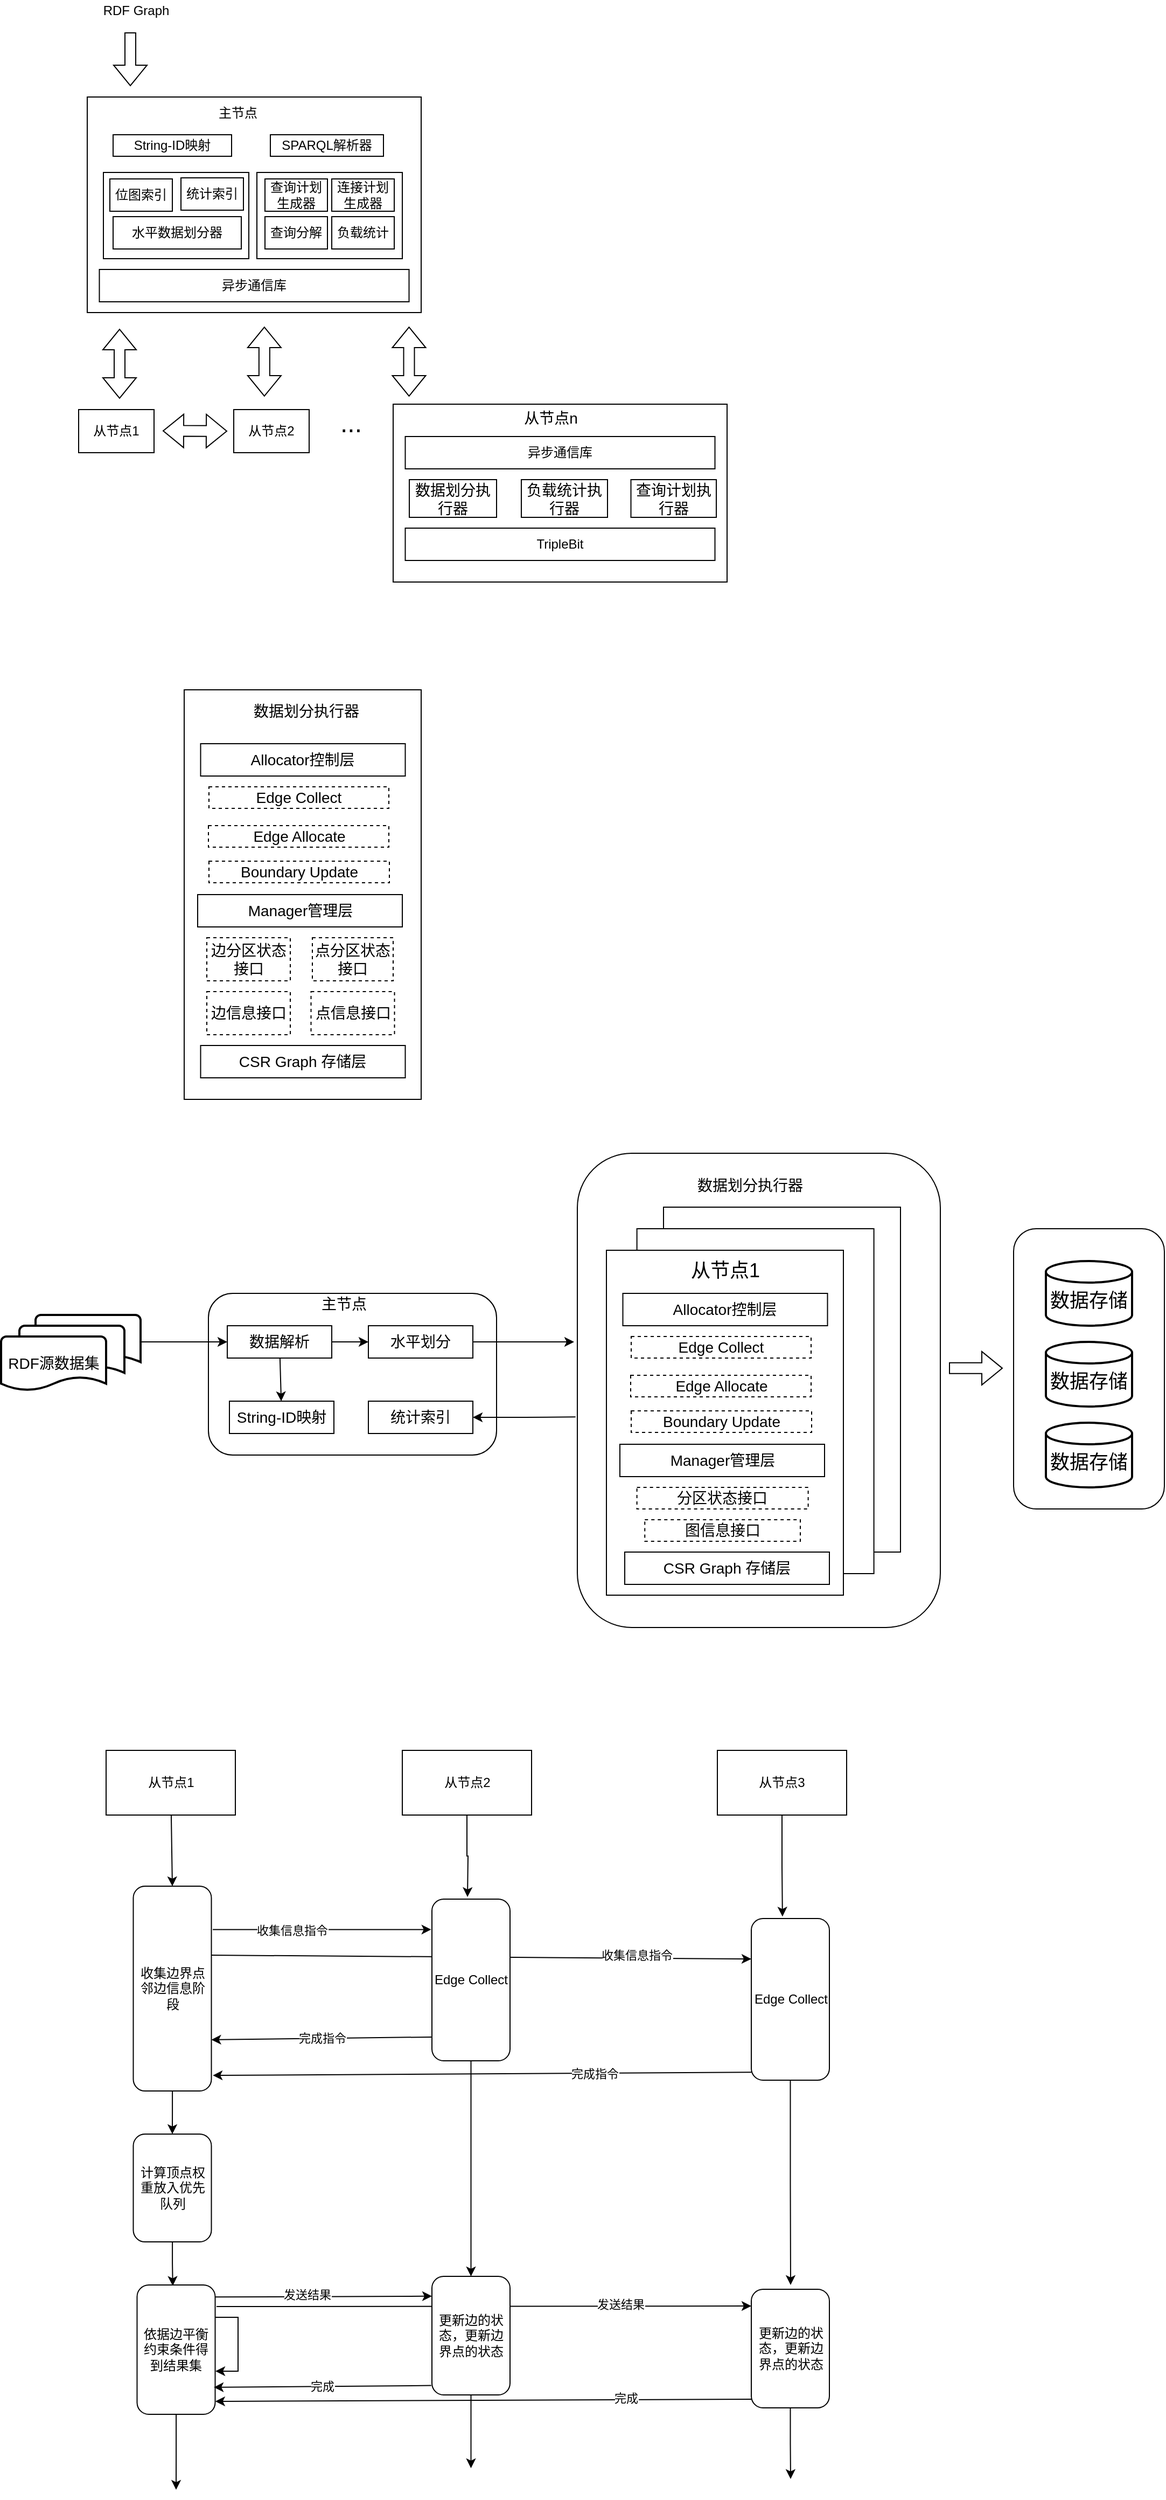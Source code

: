 <mxfile version="17.4.5" type="github">
  <diagram id="tCeM-rysjeOYAdtQbSf4" name="Page-1">
    <mxGraphModel dx="603" dy="594" grid="1" gridSize="10" guides="1" tooltips="1" connect="1" arrows="1" fold="1" page="1" pageScale="1" pageWidth="827" pageHeight="1169" math="0" shadow="0">
      <root>
        <mxCell id="0" />
        <mxCell id="1" parent="0" />
        <mxCell id="3XY9wuWItp8q55dgm4eR-25" value="" style="endArrow=classic;html=1;rounded=0;entryX=0;entryY=0.141;entryDx=0;entryDy=0;entryPerimeter=0;" edge="1" parent="1" target="3XY9wuWItp8q55dgm4eR-24">
          <mxGeometry width="50" height="50" relative="1" as="geometry">
            <mxPoint x="250" y="2320" as="sourcePoint" />
            <mxPoint x="460" y="2320.04" as="targetPoint" />
          </mxGeometry>
        </mxCell>
        <mxCell id="3XY9wuWItp8q55dgm4eR-26" value="发送结果" style="edgeLabel;html=1;align=center;verticalAlign=middle;resizable=0;points=[];" vertex="1" connectable="0" parent="3XY9wuWItp8q55dgm4eR-25">
          <mxGeometry x="-0.15" y="2" relative="1" as="geometry">
            <mxPoint x="164" as="offset" />
          </mxGeometry>
        </mxCell>
        <mxCell id="3XY9wuWItp8q55dgm4eR-11" style="edgeStyle=none;rounded=0;orthogonalLoop=1;jettySize=auto;html=1;entryX=0;entryY=0.25;entryDx=0;entryDy=0;exitX=0.991;exitY=0.337;exitDx=0;exitDy=0;exitPerimeter=0;" edge="1" parent="1" source="3XY9wuWItp8q55dgm4eR-4" target="3XY9wuWItp8q55dgm4eR-10">
          <mxGeometry relative="1" as="geometry">
            <mxPoint x="255.25" y="1982.5" as="sourcePoint" />
            <mxPoint x="456.013" y="1983.05" as="targetPoint" />
          </mxGeometry>
        </mxCell>
        <mxCell id="3XY9wuWItp8q55dgm4eR-14" value="收集信息指令" style="edgeLabel;html=1;align=center;verticalAlign=middle;resizable=0;points=[];" vertex="1" connectable="0" parent="3XY9wuWItp8q55dgm4eR-11">
          <mxGeometry x="-0.049" y="2" relative="1" as="geometry">
            <mxPoint x="157" as="offset" />
          </mxGeometry>
        </mxCell>
        <mxCell id="FKuTPAZX4LTHbyCP1aJI-135" value="" style="rounded=1;whiteSpace=wrap;html=1;fontSize=18;" parent="1" vertex="1">
          <mxGeometry x="585" y="1250" width="337" height="440" as="geometry" />
        </mxCell>
        <mxCell id="FKuTPAZX4LTHbyCP1aJI-133" value="" style="rounded=0;whiteSpace=wrap;html=1;fontSize=14;" parent="1" vertex="1">
          <mxGeometry x="665" y="1300" width="220" height="320" as="geometry" />
        </mxCell>
        <mxCell id="FKuTPAZX4LTHbyCP1aJI-132" value="" style="rounded=0;whiteSpace=wrap;html=1;fontSize=14;" parent="1" vertex="1">
          <mxGeometry x="640.31" y="1320" width="220" height="320" as="geometry" />
        </mxCell>
        <mxCell id="FKuTPAZX4LTHbyCP1aJI-143" value="" style="rounded=1;whiteSpace=wrap;html=1;fontSize=18;" parent="1" vertex="1">
          <mxGeometry x="990" y="1320" width="140" height="260" as="geometry" />
        </mxCell>
        <mxCell id="FKuTPAZX4LTHbyCP1aJI-2" value="" style="rounded=0;whiteSpace=wrap;html=1;" parent="1" vertex="1">
          <mxGeometry x="130" y="270" width="310" height="200" as="geometry" />
        </mxCell>
        <mxCell id="FKuTPAZX4LTHbyCP1aJI-3" value="RDF Graph" style="text;html=1;align=center;verticalAlign=middle;resizable=0;points=[];autosize=1;strokeColor=none;fillColor=none;" parent="1" vertex="1">
          <mxGeometry x="120" y="180" width="110" height="20" as="geometry" />
        </mxCell>
        <mxCell id="FKuTPAZX4LTHbyCP1aJI-4" value="" style="shape=flexArrow;endArrow=classic;html=1;rounded=0;" parent="1" edge="1">
          <mxGeometry width="50" height="50" relative="1" as="geometry">
            <mxPoint x="170" y="210" as="sourcePoint" />
            <mxPoint x="170" y="260" as="targetPoint" />
          </mxGeometry>
        </mxCell>
        <mxCell id="FKuTPAZX4LTHbyCP1aJI-5" value="主节点" style="text;html=1;strokeColor=none;fillColor=none;align=center;verticalAlign=middle;whiteSpace=wrap;rounded=0;" parent="1" vertex="1">
          <mxGeometry x="240" y="270" width="60" height="30" as="geometry" />
        </mxCell>
        <mxCell id="FKuTPAZX4LTHbyCP1aJI-6" value="String-ID映射" style="rounded=0;whiteSpace=wrap;html=1;" parent="1" vertex="1">
          <mxGeometry x="154" y="305" width="110" height="20" as="geometry" />
        </mxCell>
        <mxCell id="FKuTPAZX4LTHbyCP1aJI-7" value="SPARQL解析器" style="rounded=0;whiteSpace=wrap;html=1;" parent="1" vertex="1">
          <mxGeometry x="300" y="305" width="105" height="20" as="geometry" />
        </mxCell>
        <mxCell id="FKuTPAZX4LTHbyCP1aJI-8" value="" style="rounded=0;whiteSpace=wrap;html=1;" parent="1" vertex="1">
          <mxGeometry x="145" y="340" width="135" height="80" as="geometry" />
        </mxCell>
        <mxCell id="FKuTPAZX4LTHbyCP1aJI-9" value="位图索引" style="rounded=0;whiteSpace=wrap;html=1;" parent="1" vertex="1">
          <mxGeometry x="151" y="346" width="58" height="30" as="geometry" />
        </mxCell>
        <mxCell id="FKuTPAZX4LTHbyCP1aJI-10" value="统计索引" style="rounded=0;whiteSpace=wrap;html=1;" parent="1" vertex="1">
          <mxGeometry x="217" y="345" width="58" height="30" as="geometry" />
        </mxCell>
        <mxCell id="FKuTPAZX4LTHbyCP1aJI-11" value="水平数据划分器" style="rounded=0;whiteSpace=wrap;html=1;" parent="1" vertex="1">
          <mxGeometry x="154" y="381" width="119" height="30" as="geometry" />
        </mxCell>
        <mxCell id="FKuTPAZX4LTHbyCP1aJI-12" value="" style="rounded=0;whiteSpace=wrap;html=1;" parent="1" vertex="1">
          <mxGeometry x="287.5" y="340" width="135" height="80" as="geometry" />
        </mxCell>
        <mxCell id="FKuTPAZX4LTHbyCP1aJI-13" value="查询计划生成器" style="rounded=0;whiteSpace=wrap;html=1;" parent="1" vertex="1">
          <mxGeometry x="295" y="346" width="58" height="30" as="geometry" />
        </mxCell>
        <mxCell id="FKuTPAZX4LTHbyCP1aJI-14" value="连接计划生成器" style="rounded=0;whiteSpace=wrap;html=1;" parent="1" vertex="1">
          <mxGeometry x="357" y="346" width="58" height="30" as="geometry" />
        </mxCell>
        <mxCell id="FKuTPAZX4LTHbyCP1aJI-16" value="查询分解" style="rounded=0;whiteSpace=wrap;html=1;" parent="1" vertex="1">
          <mxGeometry x="295" y="381" width="58" height="30" as="geometry" />
        </mxCell>
        <mxCell id="FKuTPAZX4LTHbyCP1aJI-17" value="负载统计" style="rounded=0;whiteSpace=wrap;html=1;" parent="1" vertex="1">
          <mxGeometry x="357" y="381" width="58" height="30" as="geometry" />
        </mxCell>
        <mxCell id="FKuTPAZX4LTHbyCP1aJI-18" value="异步通信库" style="rounded=0;whiteSpace=wrap;html=1;" parent="1" vertex="1">
          <mxGeometry x="141.25" y="430" width="287.5" height="30" as="geometry" />
        </mxCell>
        <mxCell id="FKuTPAZX4LTHbyCP1aJI-19" value="" style="shape=flexArrow;endArrow=classic;startArrow=classic;html=1;rounded=0;" parent="1" edge="1">
          <mxGeometry width="100" height="100" relative="1" as="geometry">
            <mxPoint x="160" y="550" as="sourcePoint" />
            <mxPoint x="160" y="485" as="targetPoint" />
          </mxGeometry>
        </mxCell>
        <mxCell id="FKuTPAZX4LTHbyCP1aJI-20" value="从节点1" style="rounded=0;whiteSpace=wrap;html=1;" parent="1" vertex="1">
          <mxGeometry x="122" y="560" width="70" height="40" as="geometry" />
        </mxCell>
        <mxCell id="FKuTPAZX4LTHbyCP1aJI-21" value="" style="shape=flexArrow;endArrow=classic;startArrow=classic;html=1;rounded=0;" parent="1" edge="1">
          <mxGeometry width="100" height="100" relative="1" as="geometry">
            <mxPoint x="294.43" y="548" as="sourcePoint" />
            <mxPoint x="294.43" y="483" as="targetPoint" />
          </mxGeometry>
        </mxCell>
        <mxCell id="FKuTPAZX4LTHbyCP1aJI-22" value="从节点2" style="rounded=0;whiteSpace=wrap;html=1;" parent="1" vertex="1">
          <mxGeometry x="266" y="560" width="70" height="40" as="geometry" />
        </mxCell>
        <mxCell id="FKuTPAZX4LTHbyCP1aJI-23" value="" style="shape=flexArrow;endArrow=classic;startArrow=classic;html=1;rounded=0;" parent="1" edge="1">
          <mxGeometry width="100" height="100" relative="1" as="geometry">
            <mxPoint x="428.75" y="548" as="sourcePoint" />
            <mxPoint x="428.75" y="483" as="targetPoint" />
          </mxGeometry>
        </mxCell>
        <mxCell id="FKuTPAZX4LTHbyCP1aJI-25" value="" style="rounded=0;whiteSpace=wrap;html=1;" parent="1" vertex="1">
          <mxGeometry x="414" y="555" width="310" height="165" as="geometry" />
        </mxCell>
        <mxCell id="FKuTPAZX4LTHbyCP1aJI-26" value="" style="shape=flexArrow;endArrow=classic;startArrow=classic;html=1;rounded=0;" parent="1" edge="1">
          <mxGeometry width="100" height="100" relative="1" as="geometry">
            <mxPoint x="200" y="579.71" as="sourcePoint" />
            <mxPoint x="260" y="580" as="targetPoint" />
          </mxGeometry>
        </mxCell>
        <mxCell id="FKuTPAZX4LTHbyCP1aJI-27" value="&lt;font style=&quot;font-size: 24px&quot;&gt;...&lt;/font&gt;" style="text;html=1;strokeColor=none;fillColor=none;align=center;verticalAlign=middle;whiteSpace=wrap;rounded=0;" parent="1" vertex="1">
          <mxGeometry x="345" y="558" width="60" height="30" as="geometry" />
        </mxCell>
        <mxCell id="FKuTPAZX4LTHbyCP1aJI-28" value="&lt;font style=&quot;font-size: 14px&quot;&gt;从节点n&lt;/font&gt;" style="text;html=1;align=center;verticalAlign=middle;resizable=0;points=[];autosize=1;strokeColor=none;fillColor=none;fontSize=24;" parent="1" vertex="1">
          <mxGeometry x="520" y="545" width="80" height="40" as="geometry" />
        </mxCell>
        <mxCell id="FKuTPAZX4LTHbyCP1aJI-29" value="异步通信库" style="rounded=0;whiteSpace=wrap;html=1;" parent="1" vertex="1">
          <mxGeometry x="425.25" y="585" width="287.5" height="30" as="geometry" />
        </mxCell>
        <mxCell id="FKuTPAZX4LTHbyCP1aJI-30" value="数据划分执行器" style="rounded=0;whiteSpace=wrap;html=1;fontSize=14;" parent="1" vertex="1">
          <mxGeometry x="429" y="625" width="81" height="35" as="geometry" />
        </mxCell>
        <mxCell id="FKuTPAZX4LTHbyCP1aJI-31" value="负载统计执行器" style="rounded=0;whiteSpace=wrap;html=1;fontSize=14;" parent="1" vertex="1">
          <mxGeometry x="533" y="625" width="80" height="35" as="geometry" />
        </mxCell>
        <mxCell id="FKuTPAZX4LTHbyCP1aJI-32" value="查询计划执行器" style="rounded=0;whiteSpace=wrap;html=1;fontSize=14;" parent="1" vertex="1">
          <mxGeometry x="634.75" y="625" width="79.25" height="35" as="geometry" />
        </mxCell>
        <mxCell id="FKuTPAZX4LTHbyCP1aJI-33" value="TripleBit" style="rounded=0;whiteSpace=wrap;html=1;" parent="1" vertex="1">
          <mxGeometry x="425.25" y="670" width="287.5" height="30" as="geometry" />
        </mxCell>
        <mxCell id="FKuTPAZX4LTHbyCP1aJI-34" value="" style="rounded=0;whiteSpace=wrap;html=1;fontSize=14;" parent="1" vertex="1">
          <mxGeometry x="220" y="820" width="220" height="380" as="geometry" />
        </mxCell>
        <mxCell id="FKuTPAZX4LTHbyCP1aJI-35" value="数据划分执行器" style="text;html=1;align=center;verticalAlign=middle;resizable=0;points=[];autosize=1;strokeColor=none;fillColor=none;fontSize=14;" parent="1" vertex="1">
          <mxGeometry x="263" y="830" width="140" height="20" as="geometry" />
        </mxCell>
        <mxCell id="FKuTPAZX4LTHbyCP1aJI-36" value="Allocator控制层" style="rounded=0;whiteSpace=wrap;html=1;fontSize=14;" parent="1" vertex="1">
          <mxGeometry x="235.25" y="870" width="190" height="30" as="geometry" />
        </mxCell>
        <mxCell id="FKuTPAZX4LTHbyCP1aJI-37" value="Manager管理层" style="rounded=0;whiteSpace=wrap;html=1;fontSize=14;" parent="1" vertex="1">
          <mxGeometry x="232.5" y="1010" width="190" height="30" as="geometry" />
        </mxCell>
        <mxCell id="FKuTPAZX4LTHbyCP1aJI-38" value="CSR Graph 存储层" style="rounded=0;whiteSpace=wrap;html=1;fontSize=14;" parent="1" vertex="1">
          <mxGeometry x="235.25" y="1150" width="190" height="30" as="geometry" />
        </mxCell>
        <mxCell id="FKuTPAZX4LTHbyCP1aJI-39" value="边分区状态接口" style="rounded=0;whiteSpace=wrap;html=1;fontSize=14;dashed=1;" parent="1" vertex="1">
          <mxGeometry x="241" y="1050" width="77.5" height="40" as="geometry" />
        </mxCell>
        <mxCell id="FKuTPAZX4LTHbyCP1aJI-40" value="点分区状态接口" style="rounded=0;whiteSpace=wrap;html=1;fontSize=14;dashed=1;" parent="1" vertex="1">
          <mxGeometry x="339" y="1050" width="75" height="40" as="geometry" />
        </mxCell>
        <mxCell id="FKuTPAZX4LTHbyCP1aJI-41" value="边信息接口" style="rounded=0;whiteSpace=wrap;html=1;fontSize=14;dashed=1;" parent="1" vertex="1">
          <mxGeometry x="241" y="1100" width="77.5" height="40" as="geometry" />
        </mxCell>
        <mxCell id="FKuTPAZX4LTHbyCP1aJI-42" value="点信息接口" style="rounded=0;whiteSpace=wrap;html=1;fontSize=14;dashed=1;" parent="1" vertex="1">
          <mxGeometry x="337.75" y="1100" width="77.5" height="40" as="geometry" />
        </mxCell>
        <mxCell id="FKuTPAZX4LTHbyCP1aJI-43" value="Edge Collect" style="rounded=0;whiteSpace=wrap;html=1;fontSize=14;dashed=1;" parent="1" vertex="1">
          <mxGeometry x="243" y="910" width="167" height="20" as="geometry" />
        </mxCell>
        <mxCell id="FKuTPAZX4LTHbyCP1aJI-44" value="Edge Allocate" style="rounded=0;whiteSpace=wrap;html=1;fontSize=14;dashed=1;" parent="1" vertex="1">
          <mxGeometry x="242.5" y="946" width="167.5" height="20" as="geometry" />
        </mxCell>
        <mxCell id="FKuTPAZX4LTHbyCP1aJI-45" value="Boundary Update" style="rounded=0;whiteSpace=wrap;html=1;fontSize=14;dashed=1;" parent="1" vertex="1">
          <mxGeometry x="243" y="979" width="167.5" height="20" as="geometry" />
        </mxCell>
        <mxCell id="FKuTPAZX4LTHbyCP1aJI-49" value="" style="strokeWidth=2;html=1;shape=mxgraph.flowchart.document2;whiteSpace=wrap;size=0.25;fontSize=14;" parent="1" vertex="1">
          <mxGeometry x="82" y="1400" width="97.5" height="50" as="geometry" />
        </mxCell>
        <mxCell id="FKuTPAZX4LTHbyCP1aJI-50" value="" style="strokeWidth=2;html=1;shape=mxgraph.flowchart.document2;whiteSpace=wrap;size=0.25;fontSize=14;" parent="1" vertex="1">
          <mxGeometry x="67" y="1410" width="97.5" height="50" as="geometry" />
        </mxCell>
        <mxCell id="FKuTPAZX4LTHbyCP1aJI-51" value="RDF源数据集" style="strokeWidth=2;html=1;shape=mxgraph.flowchart.document2;whiteSpace=wrap;size=0.25;fontSize=14;" parent="1" vertex="1">
          <mxGeometry x="50" y="1420" width="97.5" height="50" as="geometry" />
        </mxCell>
        <mxCell id="FKuTPAZX4LTHbyCP1aJI-53" value="" style="rounded=1;whiteSpace=wrap;html=1;fontSize=14;" parent="1" vertex="1">
          <mxGeometry x="242.5" y="1380" width="267.5" height="150" as="geometry" />
        </mxCell>
        <mxCell id="FKuTPAZX4LTHbyCP1aJI-54" value="主节点" style="text;html=1;align=center;verticalAlign=middle;resizable=0;points=[];autosize=1;strokeColor=none;fillColor=none;fontSize=14;" parent="1" vertex="1">
          <mxGeometry x="333" y="1380" width="70" height="20" as="geometry" />
        </mxCell>
        <mxCell id="FKuTPAZX4LTHbyCP1aJI-126" style="edgeStyle=none;rounded=0;orthogonalLoop=1;jettySize=auto;html=1;fontSize=36;startArrow=none;startFill=0;endArrow=classic;endFill=1;" parent="1" source="FKuTPAZX4LTHbyCP1aJI-56" target="FKuTPAZX4LTHbyCP1aJI-60" edge="1">
          <mxGeometry relative="1" as="geometry" />
        </mxCell>
        <mxCell id="FKuTPAZX4LTHbyCP1aJI-127" style="edgeStyle=none;rounded=0;orthogonalLoop=1;jettySize=auto;html=1;entryX=0;entryY=0.5;entryDx=0;entryDy=0;fontSize=36;startArrow=none;startFill=0;endArrow=classic;endFill=1;" parent="1" source="FKuTPAZX4LTHbyCP1aJI-56" target="FKuTPAZX4LTHbyCP1aJI-57" edge="1">
          <mxGeometry relative="1" as="geometry" />
        </mxCell>
        <mxCell id="FKuTPAZX4LTHbyCP1aJI-56" value="数据解析" style="rounded=0;whiteSpace=wrap;html=1;fontSize=14;" parent="1" vertex="1">
          <mxGeometry x="260" y="1410" width="97" height="30" as="geometry" />
        </mxCell>
        <mxCell id="FKuTPAZX4LTHbyCP1aJI-129" style="edgeStyle=none;rounded=0;orthogonalLoop=1;jettySize=auto;html=1;fontSize=36;startArrow=none;startFill=0;endArrow=classic;endFill=1;exitX=1;exitY=0.5;exitDx=0;exitDy=0;" parent="1" source="FKuTPAZX4LTHbyCP1aJI-57" edge="1">
          <mxGeometry relative="1" as="geometry">
            <mxPoint x="540" y="1425" as="sourcePoint" />
            <mxPoint x="582" y="1425" as="targetPoint" />
          </mxGeometry>
        </mxCell>
        <mxCell id="FKuTPAZX4LTHbyCP1aJI-57" value="水平划分" style="rounded=0;whiteSpace=wrap;html=1;fontSize=14;" parent="1" vertex="1">
          <mxGeometry x="391" y="1410" width="97" height="30" as="geometry" />
        </mxCell>
        <mxCell id="FKuTPAZX4LTHbyCP1aJI-60" value="String-ID映射" style="rounded=0;whiteSpace=wrap;html=1;fontSize=14;" parent="1" vertex="1">
          <mxGeometry x="262" y="1480" width="97" height="30" as="geometry" />
        </mxCell>
        <mxCell id="FKuTPAZX4LTHbyCP1aJI-136" style="edgeStyle=orthogonalEdgeStyle;rounded=0;orthogonalLoop=1;jettySize=auto;html=1;entryX=-0.005;entryY=0.556;entryDx=0;entryDy=0;entryPerimeter=0;fontSize=18;startArrow=classic;startFill=1;endArrow=none;endFill=0;" parent="1" source="FKuTPAZX4LTHbyCP1aJI-61" target="FKuTPAZX4LTHbyCP1aJI-135" edge="1">
          <mxGeometry relative="1" as="geometry" />
        </mxCell>
        <mxCell id="FKuTPAZX4LTHbyCP1aJI-61" value="统计索引" style="rounded=0;whiteSpace=wrap;html=1;fontSize=14;" parent="1" vertex="1">
          <mxGeometry x="391" y="1480" width="97" height="30" as="geometry" />
        </mxCell>
        <mxCell id="FKuTPAZX4LTHbyCP1aJI-64" value="" style="rounded=0;whiteSpace=wrap;html=1;fontSize=14;" parent="1" vertex="1">
          <mxGeometry x="612" y="1340" width="220" height="320" as="geometry" />
        </mxCell>
        <mxCell id="FKuTPAZX4LTHbyCP1aJI-65" value="数据划分执行器" style="text;html=1;align=center;verticalAlign=middle;resizable=0;points=[];autosize=1;strokeColor=none;fillColor=none;fontSize=14;" parent="1" vertex="1">
          <mxGeometry x="674.5" y="1270" width="140" height="20" as="geometry" />
        </mxCell>
        <mxCell id="FKuTPAZX4LTHbyCP1aJI-66" value="Allocator控制层" style="rounded=0;whiteSpace=wrap;html=1;fontSize=14;" parent="1" vertex="1">
          <mxGeometry x="627.25" y="1380" width="190" height="30" as="geometry" />
        </mxCell>
        <mxCell id="FKuTPAZX4LTHbyCP1aJI-67" value="Manager管理层" style="rounded=0;whiteSpace=wrap;html=1;fontSize=14;" parent="1" vertex="1">
          <mxGeometry x="624.5" y="1520" width="190" height="30" as="geometry" />
        </mxCell>
        <mxCell id="FKuTPAZX4LTHbyCP1aJI-68" value="CSR Graph 存储层" style="rounded=0;whiteSpace=wrap;html=1;fontSize=14;" parent="1" vertex="1">
          <mxGeometry x="629" y="1620" width="190" height="30" as="geometry" />
        </mxCell>
        <mxCell id="FKuTPAZX4LTHbyCP1aJI-69" value="分区状态接口" style="rounded=0;whiteSpace=wrap;html=1;fontSize=14;dashed=1;" parent="1" vertex="1">
          <mxGeometry x="640.31" y="1560" width="159" height="20" as="geometry" />
        </mxCell>
        <mxCell id="FKuTPAZX4LTHbyCP1aJI-70" value="图信息接口" style="rounded=0;whiteSpace=wrap;html=1;fontSize=14;dashed=1;" parent="1" vertex="1">
          <mxGeometry x="647.63" y="1590" width="144.37" height="20" as="geometry" />
        </mxCell>
        <mxCell id="FKuTPAZX4LTHbyCP1aJI-73" value="Edge Collect" style="rounded=0;whiteSpace=wrap;html=1;fontSize=14;dashed=1;" parent="1" vertex="1">
          <mxGeometry x="635" y="1420" width="167" height="20" as="geometry" />
        </mxCell>
        <mxCell id="FKuTPAZX4LTHbyCP1aJI-74" value="Edge Allocate" style="rounded=0;whiteSpace=wrap;html=1;fontSize=14;dashed=1;" parent="1" vertex="1">
          <mxGeometry x="634.5" y="1456" width="167.5" height="20" as="geometry" />
        </mxCell>
        <mxCell id="FKuTPAZX4LTHbyCP1aJI-75" value="Boundary Update" style="rounded=0;whiteSpace=wrap;html=1;fontSize=14;dashed=1;" parent="1" vertex="1">
          <mxGeometry x="635" y="1489" width="167.5" height="20" as="geometry" />
        </mxCell>
        <mxCell id="FKuTPAZX4LTHbyCP1aJI-125" style="rounded=0;orthogonalLoop=1;jettySize=auto;html=1;fontSize=36;startArrow=none;startFill=0;endArrow=classic;endFill=1;" parent="1" source="FKuTPAZX4LTHbyCP1aJI-49" target="FKuTPAZX4LTHbyCP1aJI-56" edge="1">
          <mxGeometry relative="1" as="geometry" />
        </mxCell>
        <mxCell id="FKuTPAZX4LTHbyCP1aJI-131" value="&lt;font style=&quot;font-size: 18px&quot;&gt;数据存储&lt;/font&gt;" style="strokeWidth=2;html=1;shape=mxgraph.flowchart.database;whiteSpace=wrap;fontSize=36;" parent="1" vertex="1">
          <mxGeometry x="1020" y="1350" width="80" height="60" as="geometry" />
        </mxCell>
        <mxCell id="FKuTPAZX4LTHbyCP1aJI-137" value="&lt;font style=&quot;font-size: 18px&quot;&gt;数据存储&lt;/font&gt;" style="strokeWidth=2;html=1;shape=mxgraph.flowchart.database;whiteSpace=wrap;fontSize=36;" parent="1" vertex="1">
          <mxGeometry x="1020" y="1425" width="80" height="60" as="geometry" />
        </mxCell>
        <mxCell id="FKuTPAZX4LTHbyCP1aJI-145" value="" style="shape=flexArrow;endArrow=classic;html=1;rounded=0;fontSize=18;" parent="1" edge="1">
          <mxGeometry width="50" height="50" relative="1" as="geometry">
            <mxPoint x="930" y="1449.43" as="sourcePoint" />
            <mxPoint x="980" y="1449.43" as="targetPoint" />
          </mxGeometry>
        </mxCell>
        <mxCell id="FKuTPAZX4LTHbyCP1aJI-146" value="从节点1" style="text;html=1;align=center;verticalAlign=middle;resizable=0;points=[];autosize=1;strokeColor=none;fillColor=none;fontSize=18;" parent="1" vertex="1">
          <mxGeometry x="681.5" y="1344" width="80" height="30" as="geometry" />
        </mxCell>
        <mxCell id="FKuTPAZX4LTHbyCP1aJI-148" value="&lt;font style=&quot;font-size: 18px&quot;&gt;数据存储&lt;/font&gt;" style="strokeWidth=2;html=1;shape=mxgraph.flowchart.database;whiteSpace=wrap;fontSize=36;" parent="1" vertex="1">
          <mxGeometry x="1020" y="1500" width="80" height="60" as="geometry" />
        </mxCell>
        <mxCell id="3XY9wuWItp8q55dgm4eR-5" style="rounded=0;orthogonalLoop=1;jettySize=auto;html=1;entryX=0.5;entryY=0;entryDx=0;entryDy=0;" edge="1" parent="1" source="3XY9wuWItp8q55dgm4eR-1" target="3XY9wuWItp8q55dgm4eR-4">
          <mxGeometry relative="1" as="geometry" />
        </mxCell>
        <mxCell id="3XY9wuWItp8q55dgm4eR-1" value="从节点1" style="rounded=0;whiteSpace=wrap;html=1;" vertex="1" parent="1">
          <mxGeometry x="147.5" y="1804" width="120" height="60" as="geometry" />
        </mxCell>
        <mxCell id="3XY9wuWItp8q55dgm4eR-34" style="edgeStyle=orthogonalEdgeStyle;rounded=0;orthogonalLoop=1;jettySize=auto;html=1;" edge="1" parent="1" source="3XY9wuWItp8q55dgm4eR-2">
          <mxGeometry relative="1" as="geometry">
            <mxPoint x="483" y="1940" as="targetPoint" />
          </mxGeometry>
        </mxCell>
        <mxCell id="3XY9wuWItp8q55dgm4eR-2" value="从节点2" style="rounded=0;whiteSpace=wrap;html=1;" vertex="1" parent="1">
          <mxGeometry x="422.5" y="1804" width="120" height="60" as="geometry" />
        </mxCell>
        <mxCell id="3XY9wuWItp8q55dgm4eR-35" style="edgeStyle=orthogonalEdgeStyle;rounded=0;orthogonalLoop=1;jettySize=auto;html=1;entryX=0.399;entryY=-0.012;entryDx=0;entryDy=0;entryPerimeter=0;" edge="1" parent="1" source="3XY9wuWItp8q55dgm4eR-3" target="3XY9wuWItp8q55dgm4eR-10">
          <mxGeometry relative="1" as="geometry" />
        </mxCell>
        <mxCell id="3XY9wuWItp8q55dgm4eR-3" value="从节点3" style="rounded=0;whiteSpace=wrap;html=1;" vertex="1" parent="1">
          <mxGeometry x="715" y="1804" width="120" height="60" as="geometry" />
        </mxCell>
        <mxCell id="3XY9wuWItp8q55dgm4eR-7" style="edgeStyle=none;rounded=0;orthogonalLoop=1;jettySize=auto;html=1;entryX=-0.009;entryY=0.188;entryDx=0;entryDy=0;entryPerimeter=0;exitX=1.018;exitY=0.212;exitDx=0;exitDy=0;exitPerimeter=0;" edge="1" parent="1" source="3XY9wuWItp8q55dgm4eR-4" target="3XY9wuWItp8q55dgm4eR-6">
          <mxGeometry relative="1" as="geometry">
            <mxPoint x="250" y="1970" as="sourcePoint" />
          </mxGeometry>
        </mxCell>
        <mxCell id="3XY9wuWItp8q55dgm4eR-8" value="收集信息指令" style="edgeLabel;html=1;align=center;verticalAlign=middle;resizable=0;points=[];" vertex="1" connectable="0" parent="3XY9wuWItp8q55dgm4eR-7">
          <mxGeometry x="-0.275" relative="1" as="geometry">
            <mxPoint as="offset" />
          </mxGeometry>
        </mxCell>
        <mxCell id="3XY9wuWItp8q55dgm4eR-19" style="edgeStyle=orthogonalEdgeStyle;rounded=0;orthogonalLoop=1;jettySize=auto;html=1;entryX=0.5;entryY=0;entryDx=0;entryDy=0;" edge="1" parent="1" source="3XY9wuWItp8q55dgm4eR-4" target="3XY9wuWItp8q55dgm4eR-16">
          <mxGeometry relative="1" as="geometry" />
        </mxCell>
        <mxCell id="3XY9wuWItp8q55dgm4eR-4" value="收集边界点邻边信息阶段" style="rounded=1;whiteSpace=wrap;html=1;" vertex="1" parent="1">
          <mxGeometry x="172.75" y="1930" width="72.5" height="190" as="geometry" />
        </mxCell>
        <mxCell id="3XY9wuWItp8q55dgm4eR-33" style="edgeStyle=orthogonalEdgeStyle;rounded=0;orthogonalLoop=1;jettySize=auto;html=1;" edge="1" parent="1" source="3XY9wuWItp8q55dgm4eR-6" target="3XY9wuWItp8q55dgm4eR-21">
          <mxGeometry relative="1" as="geometry" />
        </mxCell>
        <mxCell id="3XY9wuWItp8q55dgm4eR-6" value="Edge Collect" style="rounded=1;whiteSpace=wrap;html=1;" vertex="1" parent="1">
          <mxGeometry x="450" y="1942" width="72.5" height="150" as="geometry" />
        </mxCell>
        <mxCell id="3XY9wuWItp8q55dgm4eR-9" value="完成指令" style="endArrow=classic;html=1;rounded=0;exitX=0;exitY=0.853;exitDx=0;exitDy=0;exitPerimeter=0;entryX=1;entryY=0.75;entryDx=0;entryDy=0;" edge="1" parent="1" source="3XY9wuWItp8q55dgm4eR-6" target="3XY9wuWItp8q55dgm4eR-4">
          <mxGeometry width="50" height="50" relative="1" as="geometry">
            <mxPoint x="300" y="2120" as="sourcePoint" />
            <mxPoint x="350" y="2070" as="targetPoint" />
          </mxGeometry>
        </mxCell>
        <mxCell id="3XY9wuWItp8q55dgm4eR-36" style="edgeStyle=orthogonalEdgeStyle;rounded=0;orthogonalLoop=1;jettySize=auto;html=1;" edge="1" parent="1" source="3XY9wuWItp8q55dgm4eR-10">
          <mxGeometry relative="1" as="geometry">
            <mxPoint x="783" y="2300" as="targetPoint" />
          </mxGeometry>
        </mxCell>
        <mxCell id="3XY9wuWItp8q55dgm4eR-10" value="Edge Collect" style="rounded=1;whiteSpace=wrap;html=1;" vertex="1" parent="1">
          <mxGeometry x="746.5" y="1960" width="72.5" height="150" as="geometry" />
        </mxCell>
        <mxCell id="3XY9wuWItp8q55dgm4eR-15" value="完成指令" style="endArrow=classic;html=1;rounded=0;exitX=0;exitY=0.951;exitDx=0;exitDy=0;exitPerimeter=0;entryX=1.018;entryY=0.924;entryDx=0;entryDy=0;entryPerimeter=0;" edge="1" parent="1" source="3XY9wuWItp8q55dgm4eR-10" target="3XY9wuWItp8q55dgm4eR-4">
          <mxGeometry x="-0.417" y="1" width="50" height="50" relative="1" as="geometry">
            <mxPoint x="460" y="2079.95" as="sourcePoint" />
            <mxPoint x="255.757" y="2081.27" as="targetPoint" />
            <Array as="points" />
            <mxPoint as="offset" />
          </mxGeometry>
        </mxCell>
        <mxCell id="3XY9wuWItp8q55dgm4eR-20" style="edgeStyle=orthogonalEdgeStyle;rounded=0;orthogonalLoop=1;jettySize=auto;html=1;entryX=0.457;entryY=0.007;entryDx=0;entryDy=0;entryPerimeter=0;" edge="1" parent="1" source="3XY9wuWItp8q55dgm4eR-16" target="3XY9wuWItp8q55dgm4eR-17">
          <mxGeometry relative="1" as="geometry" />
        </mxCell>
        <mxCell id="3XY9wuWItp8q55dgm4eR-16" value="计算顶点权重放入优先队列" style="rounded=1;whiteSpace=wrap;html=1;" vertex="1" parent="1">
          <mxGeometry x="172.75" y="2160" width="72.5" height="100" as="geometry" />
        </mxCell>
        <mxCell id="3XY9wuWItp8q55dgm4eR-32" style="edgeStyle=orthogonalEdgeStyle;rounded=0;orthogonalLoop=1;jettySize=auto;html=1;" edge="1" parent="1" source="3XY9wuWItp8q55dgm4eR-17">
          <mxGeometry relative="1" as="geometry">
            <mxPoint x="212.5" y="2490" as="targetPoint" />
          </mxGeometry>
        </mxCell>
        <mxCell id="3XY9wuWItp8q55dgm4eR-17" value="依据边平衡约束条件得到结果集" style="rounded=1;whiteSpace=wrap;html=1;" vertex="1" parent="1">
          <mxGeometry x="176.25" y="2300" width="72.5" height="120" as="geometry" />
        </mxCell>
        <mxCell id="3XY9wuWItp8q55dgm4eR-18" style="edgeStyle=orthogonalEdgeStyle;rounded=0;orthogonalLoop=1;jettySize=auto;html=1;exitX=1;exitY=0.25;exitDx=0;exitDy=0;" edge="1" parent="1" source="3XY9wuWItp8q55dgm4eR-17">
          <mxGeometry relative="1" as="geometry">
            <mxPoint x="249" y="2380" as="targetPoint" />
            <Array as="points">
              <mxPoint x="249" y="2330" />
              <mxPoint x="270" y="2330" />
              <mxPoint x="270" y="2380" />
              <mxPoint x="249" y="2380" />
            </Array>
          </mxGeometry>
        </mxCell>
        <mxCell id="3XY9wuWItp8q55dgm4eR-37" style="edgeStyle=orthogonalEdgeStyle;rounded=0;orthogonalLoop=1;jettySize=auto;html=1;" edge="1" parent="1" source="3XY9wuWItp8q55dgm4eR-21">
          <mxGeometry relative="1" as="geometry">
            <mxPoint x="486.25" y="2470" as="targetPoint" />
          </mxGeometry>
        </mxCell>
        <mxCell id="3XY9wuWItp8q55dgm4eR-21" value="更新边的状态，更新边界点的状态" style="rounded=1;whiteSpace=wrap;html=1;" vertex="1" parent="1">
          <mxGeometry x="450" y="2292" width="72.5" height="110" as="geometry" />
        </mxCell>
        <mxCell id="3XY9wuWItp8q55dgm4eR-22" value="" style="endArrow=classic;html=1;rounded=0;exitX=0.996;exitY=0.093;exitDx=0;exitDy=0;exitPerimeter=0;entryX=0;entryY=0.167;entryDx=0;entryDy=0;entryPerimeter=0;" edge="1" parent="1" source="3XY9wuWItp8q55dgm4eR-17" target="3XY9wuWItp8q55dgm4eR-21">
          <mxGeometry width="50" height="50" relative="1" as="geometry">
            <mxPoint x="300" y="2300" as="sourcePoint" />
            <mxPoint x="350" y="2250" as="targetPoint" />
          </mxGeometry>
        </mxCell>
        <mxCell id="3XY9wuWItp8q55dgm4eR-23" value="发送结果" style="edgeLabel;html=1;align=center;verticalAlign=middle;resizable=0;points=[];" vertex="1" connectable="0" parent="3XY9wuWItp8q55dgm4eR-22">
          <mxGeometry x="-0.15" y="2" relative="1" as="geometry">
            <mxPoint as="offset" />
          </mxGeometry>
        </mxCell>
        <mxCell id="3XY9wuWItp8q55dgm4eR-38" style="edgeStyle=orthogonalEdgeStyle;rounded=0;orthogonalLoop=1;jettySize=auto;html=1;" edge="1" parent="1" source="3XY9wuWItp8q55dgm4eR-24">
          <mxGeometry relative="1" as="geometry">
            <mxPoint x="783" y="2480" as="targetPoint" />
          </mxGeometry>
        </mxCell>
        <mxCell id="3XY9wuWItp8q55dgm4eR-24" value="更新边的状态，更新边界点的状态" style="rounded=1;whiteSpace=wrap;html=1;" vertex="1" parent="1">
          <mxGeometry x="746.5" y="2304" width="72.5" height="110" as="geometry" />
        </mxCell>
        <mxCell id="3XY9wuWItp8q55dgm4eR-29" value="完成" style="endArrow=classic;html=1;rounded=0;exitX=0;exitY=0.927;exitDx=0;exitDy=0;exitPerimeter=0;entryX=1.002;entryY=0.9;entryDx=0;entryDy=0;entryPerimeter=0;" edge="1" parent="1" source="3XY9wuWItp8q55dgm4eR-24" target="3XY9wuWItp8q55dgm4eR-17">
          <mxGeometry x="-0.533" y="-1" width="50" height="50" relative="1" as="geometry">
            <mxPoint x="460" y="2410.04" as="sourcePoint" />
            <mxPoint x="259.982" y="2409.99" as="targetPoint" />
            <mxPoint as="offset" />
          </mxGeometry>
        </mxCell>
        <mxCell id="3XY9wuWItp8q55dgm4eR-31" value="完成" style="endArrow=classic;html=1;rounded=0;entryX=0.983;entryY=0.791;entryDx=0;entryDy=0;entryPerimeter=0;exitX=-0.009;exitY=0.921;exitDx=0;exitDy=0;exitPerimeter=0;" edge="1" parent="1" source="3XY9wuWItp8q55dgm4eR-21" target="3XY9wuWItp8q55dgm4eR-17">
          <mxGeometry width="50" height="50" relative="1" as="geometry">
            <mxPoint x="300" y="2400" as="sourcePoint" />
            <mxPoint x="350" y="2350" as="targetPoint" />
          </mxGeometry>
        </mxCell>
      </root>
    </mxGraphModel>
  </diagram>
</mxfile>
